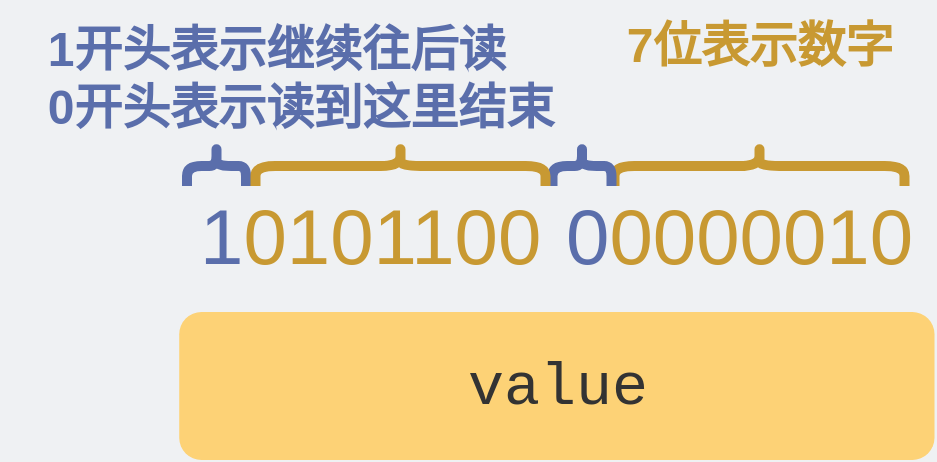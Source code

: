 <mxfile version="21.6.9" type="github">
  <diagram id="3228e29e-7158-1315-38df-8450db1d8a1d" name="Page-1">
    <mxGraphModel dx="2083" dy="1323" grid="0" gridSize="10" guides="1" tooltips="1" connect="1" arrows="1" fold="1" page="1" pageScale="1" pageWidth="1000" pageHeight="400" background="#EFF1F3" math="0" shadow="0">
      <root>
        <mxCell id="0" />
        <mxCell id="1" parent="0" />
        <mxCell id="nzwpzUQgBmsU5mZzszNc-9" value="&lt;div style=&quot;font-family: Menlo, Monaco, &amp;quot;Courier New&amp;quot;, monospace; line-height: 24px;&quot;&gt;&lt;div style=&quot;&quot;&gt;&lt;font color=&quot;#333333&quot; style=&quot;font-size: 30px;&quot;&gt;value&lt;/font&gt;&lt;/div&gt;&lt;/div&gt;" style="rounded=1;whiteSpace=wrap;html=1;strokeWidth=5;fontSize=30;strokeColor=none;fillColor=#FDD276;align=center;" parent="1" vertex="1">
          <mxGeometry x="303.61" y="1441" width="377.64" height="74" as="geometry" />
        </mxCell>
        <mxCell id="8Wo9BOlvC_cUprFf0G_a-21" value="&lt;font color=&quot;#c89932&quot; size=&quot;1&quot; style=&quot;&quot;&gt;&lt;b style=&quot;font-size: 24px;&quot;&gt;7位表示数字&lt;/b&gt;&lt;/font&gt;" style="text;html=1;strokeColor=none;fillColor=none;align=center;verticalAlign=middle;whiteSpace=wrap;rounded=0;" parent="1" vertex="1">
          <mxGeometry x="516.75" y="1285" width="154" height="46" as="geometry" />
        </mxCell>
        <mxCell id="8Wo9BOlvC_cUprFf0G_a-22" value="" style="shape=curlyBracket;whiteSpace=wrap;html=1;rounded=1;labelPosition=left;verticalLabelPosition=middle;align=right;verticalAlign=middle;rotation=-90;strokeWidth=5;strokeColor=#C89932;flipV=0;flipH=1;" parent="1" vertex="1">
          <mxGeometry x="583.75" y="1295.5" width="20" height="145" as="geometry" />
        </mxCell>
        <mxCell id="TdISh6HJtPsjNMIRyihG-2" value="&lt;div style=&quot;&quot;&gt;&lt;font color=&quot;#5a6eab&quot; style=&quot;font-size: 39px;&quot;&gt;1&lt;/font&gt;&lt;font color=&quot;#c89932&quot; style=&quot;font-size: 39px;&quot;&gt;0101100&lt;/font&gt;&lt;br&gt;&lt;/div&gt;" style="text;html=1;strokeColor=none;fillColor=none;align=left;verticalAlign=middle;whiteSpace=wrap;rounded=0;" parent="1" vertex="1">
          <mxGeometry x="312.25" y="1375.51" width="177.82" height="57" as="geometry" />
        </mxCell>
        <mxCell id="TdISh6HJtPsjNMIRyihG-3" value="&lt;div style=&quot;&quot;&gt;&lt;font color=&quot;#5a6eab&quot; style=&quot;font-size: 39px;&quot;&gt;0&lt;/font&gt;&lt;font color=&quot;#c89932&quot; style=&quot;font-size: 39px;&quot;&gt;0000010&lt;/font&gt;&lt;br&gt;&lt;/div&gt;" style="text;html=1;strokeColor=none;fillColor=none;align=left;verticalAlign=middle;whiteSpace=wrap;rounded=0;" parent="1" vertex="1">
          <mxGeometry x="495.25" y="1378.51" width="186" height="51" as="geometry" />
        </mxCell>
        <mxCell id="uAUXoIQulDw3ydJl9SND-1" value="" style="shape=curlyBracket;whiteSpace=wrap;html=1;rounded=1;labelPosition=left;verticalLabelPosition=middle;align=right;verticalAlign=middle;rotation=-90;strokeWidth=5;strokeColor=#5A6EAB;flipV=0;flipH=1;" vertex="1" parent="1">
          <mxGeometry x="495" y="1353.25" width="20" height="29.5" as="geometry" />
        </mxCell>
        <mxCell id="uAUXoIQulDw3ydJl9SND-2" value="" style="shape=curlyBracket;whiteSpace=wrap;html=1;rounded=1;labelPosition=left;verticalLabelPosition=middle;align=right;verticalAlign=middle;rotation=-90;strokeWidth=5;strokeColor=#5A6EAB;flipV=0;flipH=1;" vertex="1" parent="1">
          <mxGeometry x="312.25" y="1353.25" width="20" height="29.5" as="geometry" />
        </mxCell>
        <mxCell id="uAUXoIQulDw3ydJl9SND-4" value="&lt;div style=&quot;text-align: left;&quot;&gt;&lt;b style=&quot;background-color: initial; font-size: 24px;&quot;&gt;&lt;font color=&quot;#5a6eab&quot;&gt;1开头表示继续往后读&lt;/font&gt;&lt;/b&gt;&lt;/div&gt;&lt;font color=&quot;#5a6eab&quot; size=&quot;1&quot; style=&quot;&quot;&gt;&lt;div style=&quot;text-align: left;&quot;&gt;&lt;b style=&quot;background-color: initial; font-size: 24px;&quot;&gt;0开头表示读到这里结束&lt;/b&gt;&lt;/div&gt;&lt;/font&gt;" style="text;html=1;strokeColor=none;fillColor=none;align=center;verticalAlign=middle;whiteSpace=wrap;rounded=0;" vertex="1" parent="1">
          <mxGeometry x="214" y="1301" width="301" height="46" as="geometry" />
        </mxCell>
        <mxCell id="uAUXoIQulDw3ydJl9SND-5" value="" style="shape=curlyBracket;whiteSpace=wrap;html=1;rounded=1;labelPosition=left;verticalLabelPosition=middle;align=right;verticalAlign=middle;rotation=-90;strokeWidth=5;strokeColor=#C89932;flipV=0;flipH=1;" vertex="1" parent="1">
          <mxGeometry x="404.25" y="1295.5" width="20" height="145" as="geometry" />
        </mxCell>
      </root>
    </mxGraphModel>
  </diagram>
</mxfile>
